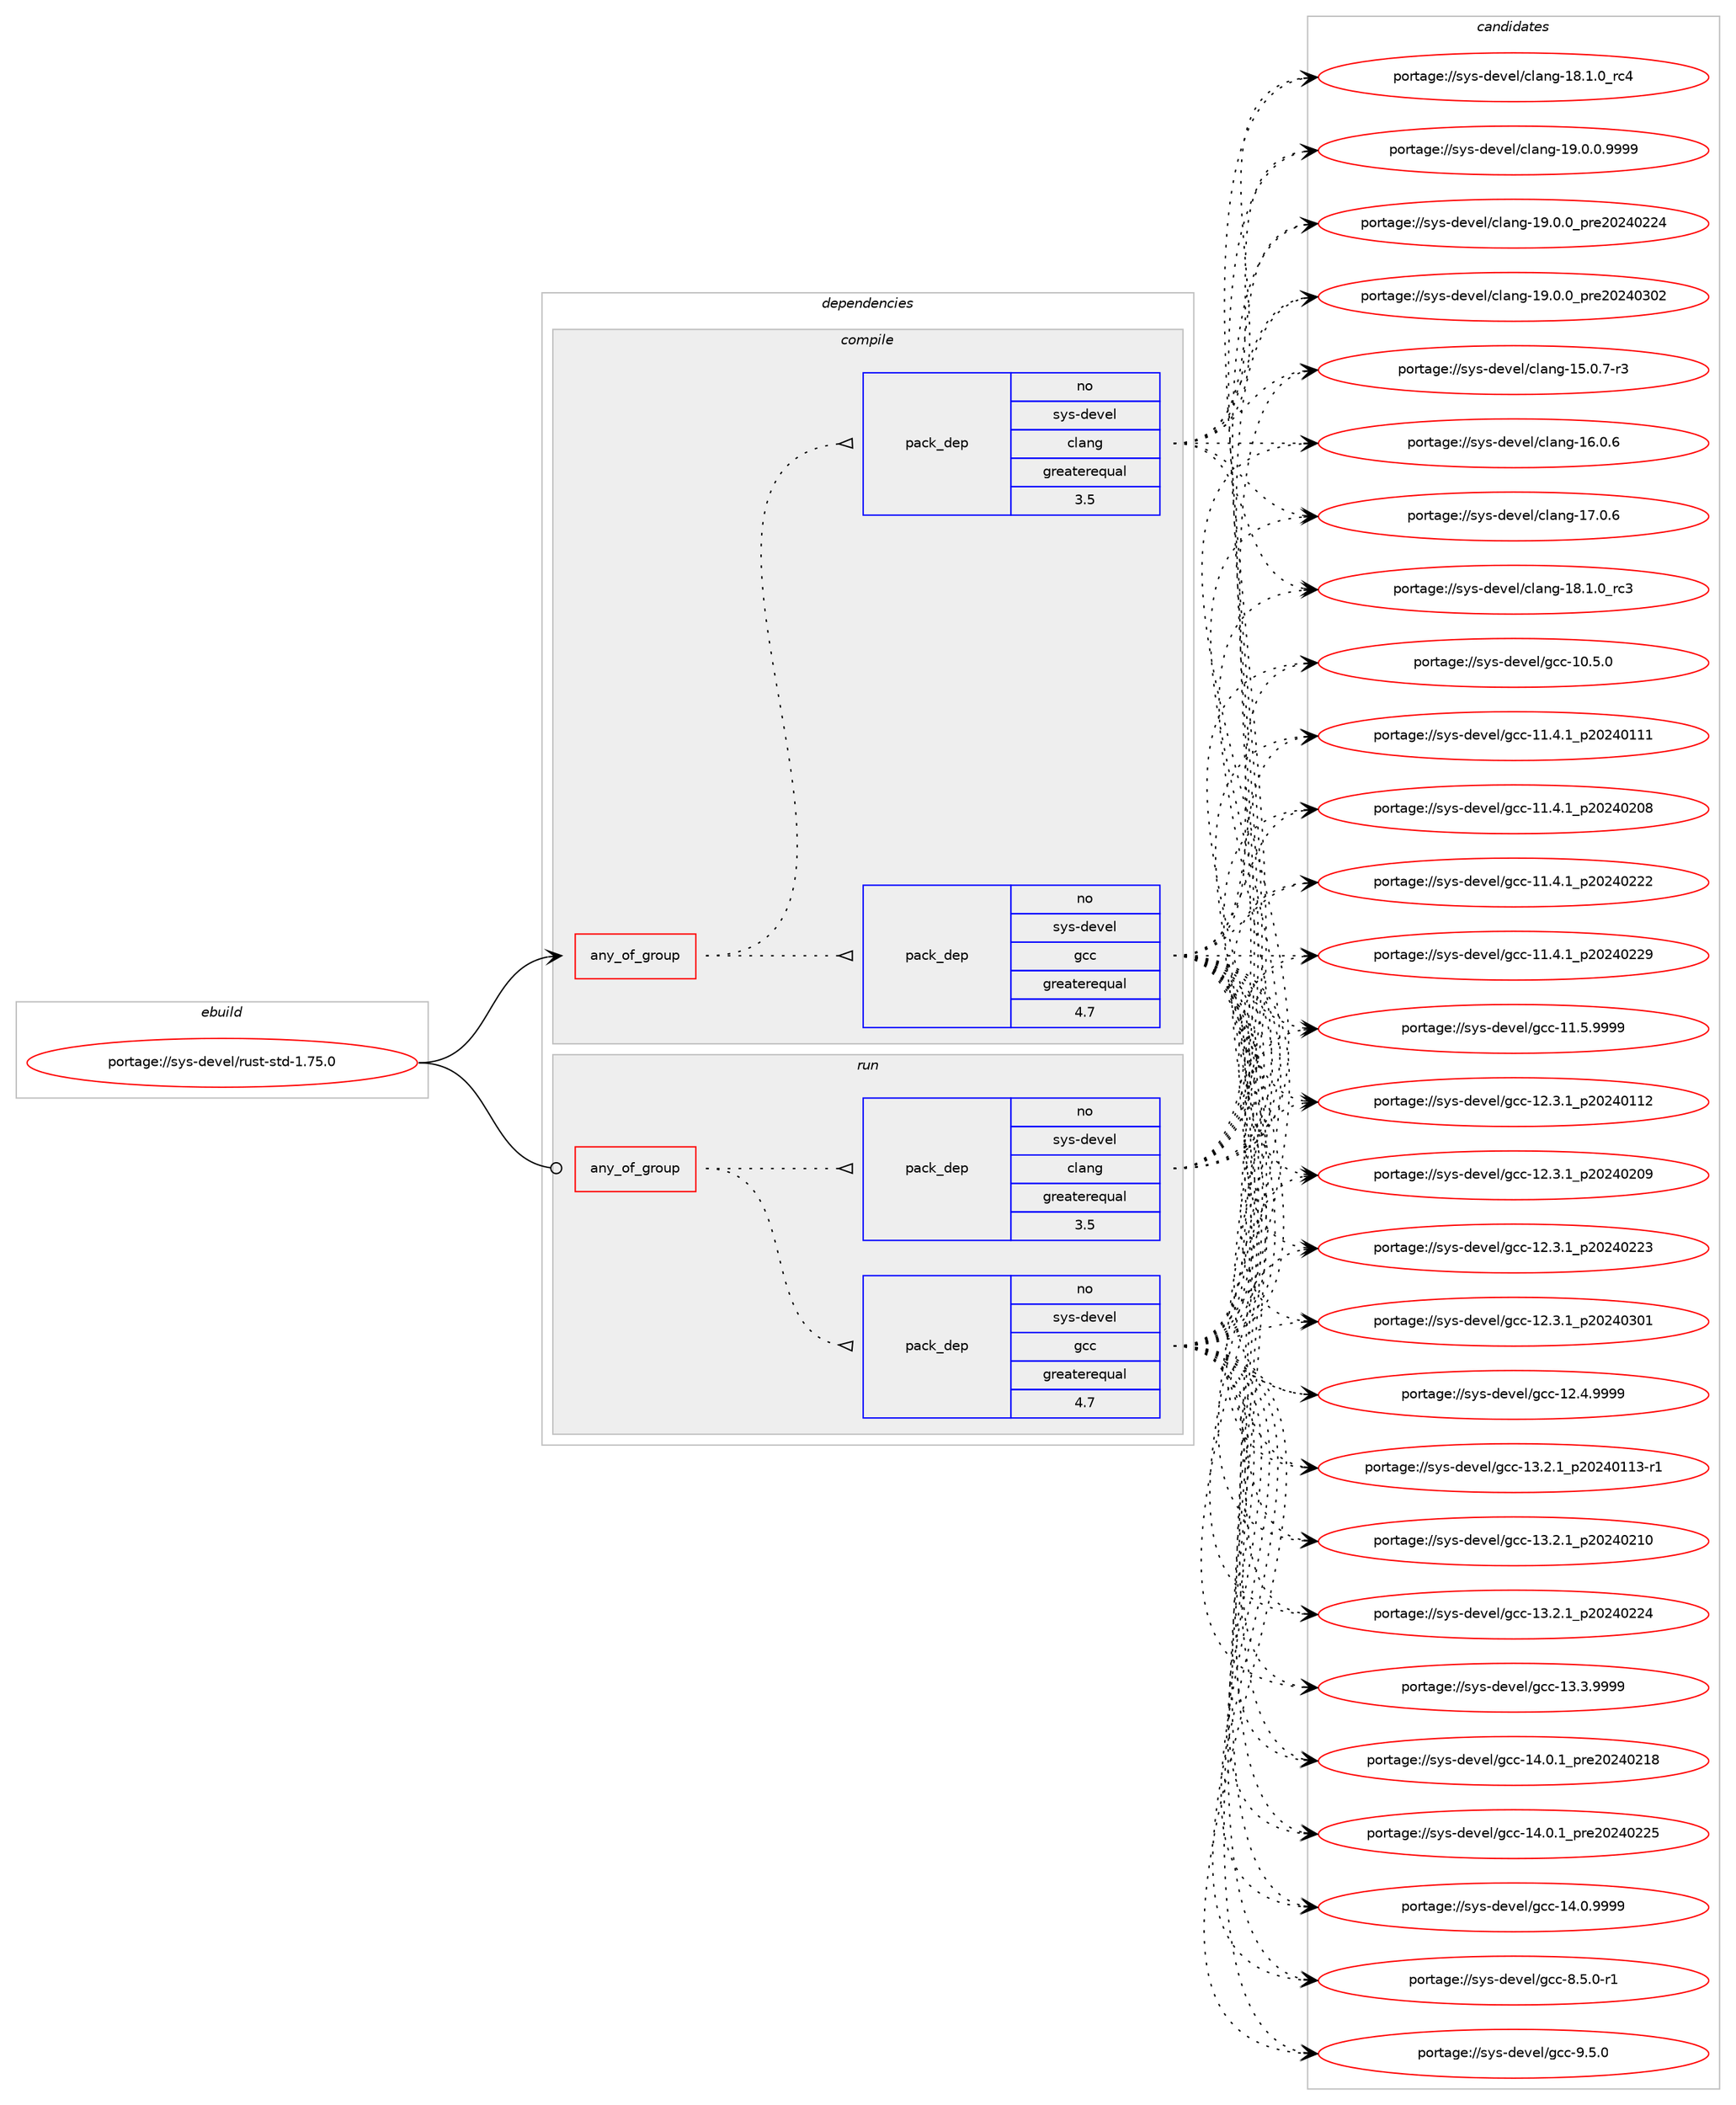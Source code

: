 digraph prolog {

# *************
# Graph options
# *************

newrank=true;
concentrate=true;
compound=true;
graph [rankdir=LR,fontname=Helvetica,fontsize=10,ranksep=1.5];#, ranksep=2.5, nodesep=0.2];
edge  [arrowhead=vee];
node  [fontname=Helvetica,fontsize=10];

# **********
# The ebuild
# **********

subgraph cluster_leftcol {
color=gray;
rank=same;
label=<<i>ebuild</i>>;
id [label="portage://sys-devel/rust-std-1.75.0", color=red, width=4, href="../sys-devel/rust-std-1.75.0.svg"];
}

# ****************
# The dependencies
# ****************

subgraph cluster_midcol {
color=gray;
label=<<i>dependencies</i>>;
subgraph cluster_compile {
fillcolor="#eeeeee";
style=filled;
label=<<i>compile</i>>;
subgraph any147 {
dependency15671 [label=<<TABLE BORDER="0" CELLBORDER="1" CELLSPACING="0" CELLPADDING="4"><TR><TD CELLPADDING="10">any_of_group</TD></TR></TABLE>>, shape=none, color=red];subgraph pack4426 {
dependency15672 [label=<<TABLE BORDER="0" CELLBORDER="1" CELLSPACING="0" CELLPADDING="4" WIDTH="220"><TR><TD ROWSPAN="6" CELLPADDING="30">pack_dep</TD></TR><TR><TD WIDTH="110">no</TD></TR><TR><TD>sys-devel</TD></TR><TR><TD>gcc</TD></TR><TR><TD>greaterequal</TD></TR><TR><TD>4.7</TD></TR></TABLE>>, shape=none, color=blue];
}
dependency15671:e -> dependency15672:w [weight=20,style="dotted",arrowhead="oinv"];
subgraph pack4427 {
dependency15673 [label=<<TABLE BORDER="0" CELLBORDER="1" CELLSPACING="0" CELLPADDING="4" WIDTH="220"><TR><TD ROWSPAN="6" CELLPADDING="30">pack_dep</TD></TR><TR><TD WIDTH="110">no</TD></TR><TR><TD>sys-devel</TD></TR><TR><TD>clang</TD></TR><TR><TD>greaterequal</TD></TR><TR><TD>3.5</TD></TR></TABLE>>, shape=none, color=blue];
}
dependency15671:e -> dependency15673:w [weight=20,style="dotted",arrowhead="oinv"];
}
id:e -> dependency15671:w [weight=20,style="solid",arrowhead="vee"];
}
subgraph cluster_compileandrun {
fillcolor="#eeeeee";
style=filled;
label=<<i>compile and run</i>>;
}
subgraph cluster_run {
fillcolor="#eeeeee";
style=filled;
label=<<i>run</i>>;
subgraph any148 {
dependency15674 [label=<<TABLE BORDER="0" CELLBORDER="1" CELLSPACING="0" CELLPADDING="4"><TR><TD CELLPADDING="10">any_of_group</TD></TR></TABLE>>, shape=none, color=red];subgraph pack4428 {
dependency15675 [label=<<TABLE BORDER="0" CELLBORDER="1" CELLSPACING="0" CELLPADDING="4" WIDTH="220"><TR><TD ROWSPAN="6" CELLPADDING="30">pack_dep</TD></TR><TR><TD WIDTH="110">no</TD></TR><TR><TD>sys-devel</TD></TR><TR><TD>gcc</TD></TR><TR><TD>greaterequal</TD></TR><TR><TD>4.7</TD></TR></TABLE>>, shape=none, color=blue];
}
dependency15674:e -> dependency15675:w [weight=20,style="dotted",arrowhead="oinv"];
subgraph pack4429 {
dependency15676 [label=<<TABLE BORDER="0" CELLBORDER="1" CELLSPACING="0" CELLPADDING="4" WIDTH="220"><TR><TD ROWSPAN="6" CELLPADDING="30">pack_dep</TD></TR><TR><TD WIDTH="110">no</TD></TR><TR><TD>sys-devel</TD></TR><TR><TD>clang</TD></TR><TR><TD>greaterequal</TD></TR><TR><TD>3.5</TD></TR></TABLE>>, shape=none, color=blue];
}
dependency15674:e -> dependency15676:w [weight=20,style="dotted",arrowhead="oinv"];
}
id:e -> dependency15674:w [weight=20,style="solid",arrowhead="odot"];
}
}

# **************
# The candidates
# **************

subgraph cluster_choices {
rank=same;
color=gray;
label=<<i>candidates</i>>;

subgraph choice4426 {
color=black;
nodesep=1;
choice1151211154510010111810110847103999945494846534648 [label="portage://sys-devel/gcc-10.5.0", color=red, width=4,href="../sys-devel/gcc-10.5.0.svg"];
choice1151211154510010111810110847103999945494946524649951125048505248494949 [label="portage://sys-devel/gcc-11.4.1_p20240111", color=red, width=4,href="../sys-devel/gcc-11.4.1_p20240111.svg"];
choice1151211154510010111810110847103999945494946524649951125048505248504856 [label="portage://sys-devel/gcc-11.4.1_p20240208", color=red, width=4,href="../sys-devel/gcc-11.4.1_p20240208.svg"];
choice1151211154510010111810110847103999945494946524649951125048505248505050 [label="portage://sys-devel/gcc-11.4.1_p20240222", color=red, width=4,href="../sys-devel/gcc-11.4.1_p20240222.svg"];
choice1151211154510010111810110847103999945494946524649951125048505248505057 [label="portage://sys-devel/gcc-11.4.1_p20240229", color=red, width=4,href="../sys-devel/gcc-11.4.1_p20240229.svg"];
choice1151211154510010111810110847103999945494946534657575757 [label="portage://sys-devel/gcc-11.5.9999", color=red, width=4,href="../sys-devel/gcc-11.5.9999.svg"];
choice1151211154510010111810110847103999945495046514649951125048505248494950 [label="portage://sys-devel/gcc-12.3.1_p20240112", color=red, width=4,href="../sys-devel/gcc-12.3.1_p20240112.svg"];
choice1151211154510010111810110847103999945495046514649951125048505248504857 [label="portage://sys-devel/gcc-12.3.1_p20240209", color=red, width=4,href="../sys-devel/gcc-12.3.1_p20240209.svg"];
choice1151211154510010111810110847103999945495046514649951125048505248505051 [label="portage://sys-devel/gcc-12.3.1_p20240223", color=red, width=4,href="../sys-devel/gcc-12.3.1_p20240223.svg"];
choice1151211154510010111810110847103999945495046514649951125048505248514849 [label="portage://sys-devel/gcc-12.3.1_p20240301", color=red, width=4,href="../sys-devel/gcc-12.3.1_p20240301.svg"];
choice1151211154510010111810110847103999945495046524657575757 [label="portage://sys-devel/gcc-12.4.9999", color=red, width=4,href="../sys-devel/gcc-12.4.9999.svg"];
choice11512111545100101118101108471039999454951465046499511250485052484949514511449 [label="portage://sys-devel/gcc-13.2.1_p20240113-r1", color=red, width=4,href="../sys-devel/gcc-13.2.1_p20240113-r1.svg"];
choice1151211154510010111810110847103999945495146504649951125048505248504948 [label="portage://sys-devel/gcc-13.2.1_p20240210", color=red, width=4,href="../sys-devel/gcc-13.2.1_p20240210.svg"];
choice1151211154510010111810110847103999945495146504649951125048505248505052 [label="portage://sys-devel/gcc-13.2.1_p20240224", color=red, width=4,href="../sys-devel/gcc-13.2.1_p20240224.svg"];
choice1151211154510010111810110847103999945495146514657575757 [label="portage://sys-devel/gcc-13.3.9999", color=red, width=4,href="../sys-devel/gcc-13.3.9999.svg"];
choice1151211154510010111810110847103999945495246484649951121141015048505248504956 [label="portage://sys-devel/gcc-14.0.1_pre20240218", color=red, width=4,href="../sys-devel/gcc-14.0.1_pre20240218.svg"];
choice1151211154510010111810110847103999945495246484649951121141015048505248505053 [label="portage://sys-devel/gcc-14.0.1_pre20240225", color=red, width=4,href="../sys-devel/gcc-14.0.1_pre20240225.svg"];
choice1151211154510010111810110847103999945495246484657575757 [label="portage://sys-devel/gcc-14.0.9999", color=red, width=4,href="../sys-devel/gcc-14.0.9999.svg"];
choice115121115451001011181011084710399994556465346484511449 [label="portage://sys-devel/gcc-8.5.0-r1", color=red, width=4,href="../sys-devel/gcc-8.5.0-r1.svg"];
choice11512111545100101118101108471039999455746534648 [label="portage://sys-devel/gcc-9.5.0", color=red, width=4,href="../sys-devel/gcc-9.5.0.svg"];
dependency15672:e -> choice1151211154510010111810110847103999945494846534648:w [style=dotted,weight="100"];
dependency15672:e -> choice1151211154510010111810110847103999945494946524649951125048505248494949:w [style=dotted,weight="100"];
dependency15672:e -> choice1151211154510010111810110847103999945494946524649951125048505248504856:w [style=dotted,weight="100"];
dependency15672:e -> choice1151211154510010111810110847103999945494946524649951125048505248505050:w [style=dotted,weight="100"];
dependency15672:e -> choice1151211154510010111810110847103999945494946524649951125048505248505057:w [style=dotted,weight="100"];
dependency15672:e -> choice1151211154510010111810110847103999945494946534657575757:w [style=dotted,weight="100"];
dependency15672:e -> choice1151211154510010111810110847103999945495046514649951125048505248494950:w [style=dotted,weight="100"];
dependency15672:e -> choice1151211154510010111810110847103999945495046514649951125048505248504857:w [style=dotted,weight="100"];
dependency15672:e -> choice1151211154510010111810110847103999945495046514649951125048505248505051:w [style=dotted,weight="100"];
dependency15672:e -> choice1151211154510010111810110847103999945495046514649951125048505248514849:w [style=dotted,weight="100"];
dependency15672:e -> choice1151211154510010111810110847103999945495046524657575757:w [style=dotted,weight="100"];
dependency15672:e -> choice11512111545100101118101108471039999454951465046499511250485052484949514511449:w [style=dotted,weight="100"];
dependency15672:e -> choice1151211154510010111810110847103999945495146504649951125048505248504948:w [style=dotted,weight="100"];
dependency15672:e -> choice1151211154510010111810110847103999945495146504649951125048505248505052:w [style=dotted,weight="100"];
dependency15672:e -> choice1151211154510010111810110847103999945495146514657575757:w [style=dotted,weight="100"];
dependency15672:e -> choice1151211154510010111810110847103999945495246484649951121141015048505248504956:w [style=dotted,weight="100"];
dependency15672:e -> choice1151211154510010111810110847103999945495246484649951121141015048505248505053:w [style=dotted,weight="100"];
dependency15672:e -> choice1151211154510010111810110847103999945495246484657575757:w [style=dotted,weight="100"];
dependency15672:e -> choice115121115451001011181011084710399994556465346484511449:w [style=dotted,weight="100"];
dependency15672:e -> choice11512111545100101118101108471039999455746534648:w [style=dotted,weight="100"];
}
subgraph choice4427 {
color=black;
nodesep=1;
choice11512111545100101118101108479910897110103454953464846554511451 [label="portage://sys-devel/clang-15.0.7-r3", color=red, width=4,href="../sys-devel/clang-15.0.7-r3.svg"];
choice1151211154510010111810110847991089711010345495446484654 [label="portage://sys-devel/clang-16.0.6", color=red, width=4,href="../sys-devel/clang-16.0.6.svg"];
choice1151211154510010111810110847991089711010345495546484654 [label="portage://sys-devel/clang-17.0.6", color=red, width=4,href="../sys-devel/clang-17.0.6.svg"];
choice1151211154510010111810110847991089711010345495646494648951149951 [label="portage://sys-devel/clang-18.1.0_rc3", color=red, width=4,href="../sys-devel/clang-18.1.0_rc3.svg"];
choice1151211154510010111810110847991089711010345495646494648951149952 [label="portage://sys-devel/clang-18.1.0_rc4", color=red, width=4,href="../sys-devel/clang-18.1.0_rc4.svg"];
choice11512111545100101118101108479910897110103454957464846484657575757 [label="portage://sys-devel/clang-19.0.0.9999", color=red, width=4,href="../sys-devel/clang-19.0.0.9999.svg"];
choice1151211154510010111810110847991089711010345495746484648951121141015048505248505052 [label="portage://sys-devel/clang-19.0.0_pre20240224", color=red, width=4,href="../sys-devel/clang-19.0.0_pre20240224.svg"];
choice1151211154510010111810110847991089711010345495746484648951121141015048505248514850 [label="portage://sys-devel/clang-19.0.0_pre20240302", color=red, width=4,href="../sys-devel/clang-19.0.0_pre20240302.svg"];
dependency15673:e -> choice11512111545100101118101108479910897110103454953464846554511451:w [style=dotted,weight="100"];
dependency15673:e -> choice1151211154510010111810110847991089711010345495446484654:w [style=dotted,weight="100"];
dependency15673:e -> choice1151211154510010111810110847991089711010345495546484654:w [style=dotted,weight="100"];
dependency15673:e -> choice1151211154510010111810110847991089711010345495646494648951149951:w [style=dotted,weight="100"];
dependency15673:e -> choice1151211154510010111810110847991089711010345495646494648951149952:w [style=dotted,weight="100"];
dependency15673:e -> choice11512111545100101118101108479910897110103454957464846484657575757:w [style=dotted,weight="100"];
dependency15673:e -> choice1151211154510010111810110847991089711010345495746484648951121141015048505248505052:w [style=dotted,weight="100"];
dependency15673:e -> choice1151211154510010111810110847991089711010345495746484648951121141015048505248514850:w [style=dotted,weight="100"];
}
subgraph choice4428 {
color=black;
nodesep=1;
choice1151211154510010111810110847103999945494846534648 [label="portage://sys-devel/gcc-10.5.0", color=red, width=4,href="../sys-devel/gcc-10.5.0.svg"];
choice1151211154510010111810110847103999945494946524649951125048505248494949 [label="portage://sys-devel/gcc-11.4.1_p20240111", color=red, width=4,href="../sys-devel/gcc-11.4.1_p20240111.svg"];
choice1151211154510010111810110847103999945494946524649951125048505248504856 [label="portage://sys-devel/gcc-11.4.1_p20240208", color=red, width=4,href="../sys-devel/gcc-11.4.1_p20240208.svg"];
choice1151211154510010111810110847103999945494946524649951125048505248505050 [label="portage://sys-devel/gcc-11.4.1_p20240222", color=red, width=4,href="../sys-devel/gcc-11.4.1_p20240222.svg"];
choice1151211154510010111810110847103999945494946524649951125048505248505057 [label="portage://sys-devel/gcc-11.4.1_p20240229", color=red, width=4,href="../sys-devel/gcc-11.4.1_p20240229.svg"];
choice1151211154510010111810110847103999945494946534657575757 [label="portage://sys-devel/gcc-11.5.9999", color=red, width=4,href="../sys-devel/gcc-11.5.9999.svg"];
choice1151211154510010111810110847103999945495046514649951125048505248494950 [label="portage://sys-devel/gcc-12.3.1_p20240112", color=red, width=4,href="../sys-devel/gcc-12.3.1_p20240112.svg"];
choice1151211154510010111810110847103999945495046514649951125048505248504857 [label="portage://sys-devel/gcc-12.3.1_p20240209", color=red, width=4,href="../sys-devel/gcc-12.3.1_p20240209.svg"];
choice1151211154510010111810110847103999945495046514649951125048505248505051 [label="portage://sys-devel/gcc-12.3.1_p20240223", color=red, width=4,href="../sys-devel/gcc-12.3.1_p20240223.svg"];
choice1151211154510010111810110847103999945495046514649951125048505248514849 [label="portage://sys-devel/gcc-12.3.1_p20240301", color=red, width=4,href="../sys-devel/gcc-12.3.1_p20240301.svg"];
choice1151211154510010111810110847103999945495046524657575757 [label="portage://sys-devel/gcc-12.4.9999", color=red, width=4,href="../sys-devel/gcc-12.4.9999.svg"];
choice11512111545100101118101108471039999454951465046499511250485052484949514511449 [label="portage://sys-devel/gcc-13.2.1_p20240113-r1", color=red, width=4,href="../sys-devel/gcc-13.2.1_p20240113-r1.svg"];
choice1151211154510010111810110847103999945495146504649951125048505248504948 [label="portage://sys-devel/gcc-13.2.1_p20240210", color=red, width=4,href="../sys-devel/gcc-13.2.1_p20240210.svg"];
choice1151211154510010111810110847103999945495146504649951125048505248505052 [label="portage://sys-devel/gcc-13.2.1_p20240224", color=red, width=4,href="../sys-devel/gcc-13.2.1_p20240224.svg"];
choice1151211154510010111810110847103999945495146514657575757 [label="portage://sys-devel/gcc-13.3.9999", color=red, width=4,href="../sys-devel/gcc-13.3.9999.svg"];
choice1151211154510010111810110847103999945495246484649951121141015048505248504956 [label="portage://sys-devel/gcc-14.0.1_pre20240218", color=red, width=4,href="../sys-devel/gcc-14.0.1_pre20240218.svg"];
choice1151211154510010111810110847103999945495246484649951121141015048505248505053 [label="portage://sys-devel/gcc-14.0.1_pre20240225", color=red, width=4,href="../sys-devel/gcc-14.0.1_pre20240225.svg"];
choice1151211154510010111810110847103999945495246484657575757 [label="portage://sys-devel/gcc-14.0.9999", color=red, width=4,href="../sys-devel/gcc-14.0.9999.svg"];
choice115121115451001011181011084710399994556465346484511449 [label="portage://sys-devel/gcc-8.5.0-r1", color=red, width=4,href="../sys-devel/gcc-8.5.0-r1.svg"];
choice11512111545100101118101108471039999455746534648 [label="portage://sys-devel/gcc-9.5.0", color=red, width=4,href="../sys-devel/gcc-9.5.0.svg"];
dependency15675:e -> choice1151211154510010111810110847103999945494846534648:w [style=dotted,weight="100"];
dependency15675:e -> choice1151211154510010111810110847103999945494946524649951125048505248494949:w [style=dotted,weight="100"];
dependency15675:e -> choice1151211154510010111810110847103999945494946524649951125048505248504856:w [style=dotted,weight="100"];
dependency15675:e -> choice1151211154510010111810110847103999945494946524649951125048505248505050:w [style=dotted,weight="100"];
dependency15675:e -> choice1151211154510010111810110847103999945494946524649951125048505248505057:w [style=dotted,weight="100"];
dependency15675:e -> choice1151211154510010111810110847103999945494946534657575757:w [style=dotted,weight="100"];
dependency15675:e -> choice1151211154510010111810110847103999945495046514649951125048505248494950:w [style=dotted,weight="100"];
dependency15675:e -> choice1151211154510010111810110847103999945495046514649951125048505248504857:w [style=dotted,weight="100"];
dependency15675:e -> choice1151211154510010111810110847103999945495046514649951125048505248505051:w [style=dotted,weight="100"];
dependency15675:e -> choice1151211154510010111810110847103999945495046514649951125048505248514849:w [style=dotted,weight="100"];
dependency15675:e -> choice1151211154510010111810110847103999945495046524657575757:w [style=dotted,weight="100"];
dependency15675:e -> choice11512111545100101118101108471039999454951465046499511250485052484949514511449:w [style=dotted,weight="100"];
dependency15675:e -> choice1151211154510010111810110847103999945495146504649951125048505248504948:w [style=dotted,weight="100"];
dependency15675:e -> choice1151211154510010111810110847103999945495146504649951125048505248505052:w [style=dotted,weight="100"];
dependency15675:e -> choice1151211154510010111810110847103999945495146514657575757:w [style=dotted,weight="100"];
dependency15675:e -> choice1151211154510010111810110847103999945495246484649951121141015048505248504956:w [style=dotted,weight="100"];
dependency15675:e -> choice1151211154510010111810110847103999945495246484649951121141015048505248505053:w [style=dotted,weight="100"];
dependency15675:e -> choice1151211154510010111810110847103999945495246484657575757:w [style=dotted,weight="100"];
dependency15675:e -> choice115121115451001011181011084710399994556465346484511449:w [style=dotted,weight="100"];
dependency15675:e -> choice11512111545100101118101108471039999455746534648:w [style=dotted,weight="100"];
}
subgraph choice4429 {
color=black;
nodesep=1;
choice11512111545100101118101108479910897110103454953464846554511451 [label="portage://sys-devel/clang-15.0.7-r3", color=red, width=4,href="../sys-devel/clang-15.0.7-r3.svg"];
choice1151211154510010111810110847991089711010345495446484654 [label="portage://sys-devel/clang-16.0.6", color=red, width=4,href="../sys-devel/clang-16.0.6.svg"];
choice1151211154510010111810110847991089711010345495546484654 [label="portage://sys-devel/clang-17.0.6", color=red, width=4,href="../sys-devel/clang-17.0.6.svg"];
choice1151211154510010111810110847991089711010345495646494648951149951 [label="portage://sys-devel/clang-18.1.0_rc3", color=red, width=4,href="../sys-devel/clang-18.1.0_rc3.svg"];
choice1151211154510010111810110847991089711010345495646494648951149952 [label="portage://sys-devel/clang-18.1.0_rc4", color=red, width=4,href="../sys-devel/clang-18.1.0_rc4.svg"];
choice11512111545100101118101108479910897110103454957464846484657575757 [label="portage://sys-devel/clang-19.0.0.9999", color=red, width=4,href="../sys-devel/clang-19.0.0.9999.svg"];
choice1151211154510010111810110847991089711010345495746484648951121141015048505248505052 [label="portage://sys-devel/clang-19.0.0_pre20240224", color=red, width=4,href="../sys-devel/clang-19.0.0_pre20240224.svg"];
choice1151211154510010111810110847991089711010345495746484648951121141015048505248514850 [label="portage://sys-devel/clang-19.0.0_pre20240302", color=red, width=4,href="../sys-devel/clang-19.0.0_pre20240302.svg"];
dependency15676:e -> choice11512111545100101118101108479910897110103454953464846554511451:w [style=dotted,weight="100"];
dependency15676:e -> choice1151211154510010111810110847991089711010345495446484654:w [style=dotted,weight="100"];
dependency15676:e -> choice1151211154510010111810110847991089711010345495546484654:w [style=dotted,weight="100"];
dependency15676:e -> choice1151211154510010111810110847991089711010345495646494648951149951:w [style=dotted,weight="100"];
dependency15676:e -> choice1151211154510010111810110847991089711010345495646494648951149952:w [style=dotted,weight="100"];
dependency15676:e -> choice11512111545100101118101108479910897110103454957464846484657575757:w [style=dotted,weight="100"];
dependency15676:e -> choice1151211154510010111810110847991089711010345495746484648951121141015048505248505052:w [style=dotted,weight="100"];
dependency15676:e -> choice1151211154510010111810110847991089711010345495746484648951121141015048505248514850:w [style=dotted,weight="100"];
}
}

}
